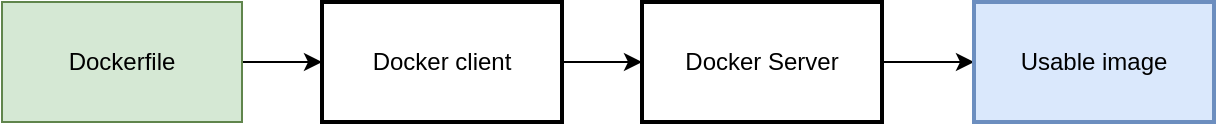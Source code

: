 <mxfile version="15.1.4" type="github" pages="2">
  <diagram id="7I0lRbX3Dxq4n6MsMGDN" name="Dockerfile">
    <mxGraphModel dx="946" dy="621" grid="1" gridSize="10" guides="1" tooltips="1" connect="1" arrows="1" fold="1" page="1" pageScale="1" pageWidth="827" pageHeight="1169" math="0" shadow="0">
      <root>
        <mxCell id="0" />
        <mxCell id="1" parent="0" />
        <mxCell id="sH_PREvyfD_QjX4GF7QG-8" value="" style="edgeStyle=orthogonalEdgeStyle;rounded=0;orthogonalLoop=1;jettySize=auto;html=1;" edge="1" parent="1" source="sH_PREvyfD_QjX4GF7QG-1" target="sH_PREvyfD_QjX4GF7QG-2">
          <mxGeometry relative="1" as="geometry" />
        </mxCell>
        <mxCell id="sH_PREvyfD_QjX4GF7QG-1" value="Dockerfile" style="rounded=0;whiteSpace=wrap;html=1;fillColor=#d5e8d4;strokeColor=#60854C;" vertex="1" parent="1">
          <mxGeometry x="134" y="230" width="120" height="60" as="geometry" />
        </mxCell>
        <mxCell id="sH_PREvyfD_QjX4GF7QG-7" value="" style="edgeStyle=orthogonalEdgeStyle;rounded=0;orthogonalLoop=1;jettySize=auto;html=1;" edge="1" parent="1" source="sH_PREvyfD_QjX4GF7QG-2" target="sH_PREvyfD_QjX4GF7QG-4">
          <mxGeometry relative="1" as="geometry" />
        </mxCell>
        <mxCell id="sH_PREvyfD_QjX4GF7QG-2" value="Docker client" style="rounded=0;whiteSpace=wrap;html=1;strokeWidth=2;" vertex="1" parent="1">
          <mxGeometry x="294" y="230" width="120" height="60" as="geometry" />
        </mxCell>
        <mxCell id="sH_PREvyfD_QjX4GF7QG-6" value="" style="edgeStyle=orthogonalEdgeStyle;rounded=0;orthogonalLoop=1;jettySize=auto;html=1;" edge="1" parent="1" source="sH_PREvyfD_QjX4GF7QG-4" target="sH_PREvyfD_QjX4GF7QG-5">
          <mxGeometry relative="1" as="geometry" />
        </mxCell>
        <mxCell id="sH_PREvyfD_QjX4GF7QG-4" value="Docker Server" style="rounded=0;whiteSpace=wrap;html=1;strokeWidth=2;" vertex="1" parent="1">
          <mxGeometry x="454" y="230" width="120" height="60" as="geometry" />
        </mxCell>
        <mxCell id="sH_PREvyfD_QjX4GF7QG-5" value="Usable image" style="rounded=0;whiteSpace=wrap;html=1;strokeColor=#6c8ebf;strokeWidth=2;fillColor=#dae8fc;" vertex="1" parent="1">
          <mxGeometry x="620" y="230" width="120" height="60" as="geometry" />
        </mxCell>
      </root>
    </mxGraphModel>
  </diagram>
  <diagram id="AOa-6Nbigq6VSyEYWOiv" name="Docker Creation Process">
    <mxGraphModel dx="946" dy="621" grid="1" gridSize="10" guides="1" tooltips="1" connect="1" arrows="1" fold="1" page="1" pageScale="1" pageWidth="827" pageHeight="1169" math="0" shadow="0">
      <root>
        <mxCell id="c_7Bqt_TGWnKe1wfJJC4-0" />
        <mxCell id="c_7Bqt_TGWnKe1wfJJC4-1" parent="c_7Bqt_TGWnKe1wfJJC4-0" />
        <mxCell id="c_7Bqt_TGWnKe1wfJJC4-3" value="" style="rounded=0;whiteSpace=wrap;html=1;strokeColor=#60854C;strokeWidth=2;dashed=1;" vertex="1" parent="c_7Bqt_TGWnKe1wfJJC4-1">
          <mxGeometry x="370" y="90" width="440" height="390" as="geometry" />
        </mxCell>
        <mxCell id="c_7Bqt_TGWnKe1wfJJC4-5" value="CPU" style="rounded=0;whiteSpace=wrap;html=1;strokeColor=#6c8ebf;strokeWidth=2;fillColor=#dae8fc;" vertex="1" parent="c_7Bqt_TGWnKe1wfJJC4-1">
          <mxGeometry x="440" y="360" width="80" height="50" as="geometry" />
        </mxCell>
        <mxCell id="c_7Bqt_TGWnKe1wfJJC4-8" value="DRAM" style="rounded=0;whiteSpace=wrap;html=1;strokeColor=#6c8ebf;strokeWidth=2;fillColor=#dae8fc;" vertex="1" parent="c_7Bqt_TGWnKe1wfJJC4-1">
          <mxGeometry x="530" y="360" width="80" height="50" as="geometry" />
        </mxCell>
        <mxCell id="c_7Bqt_TGWnKe1wfJJC4-9" value="Graphic card" style="rounded=0;whiteSpace=wrap;html=1;strokeColor=#6c8ebf;strokeWidth=2;fillColor=#dae8fc;" vertex="1" parent="c_7Bqt_TGWnKe1wfJJC4-1">
          <mxGeometry x="620" y="360" width="80" height="50" as="geometry" />
        </mxCell>
        <mxCell id="c_7Bqt_TGWnKe1wfJJC4-10" value="" style="rounded=0;whiteSpace=wrap;html=1;strokeColor=#9673a6;strokeWidth=2;fillColor=#e1d5e7;" vertex="1" parent="c_7Bqt_TGWnKe1wfJJC4-1">
          <mxGeometry x="480" y="140" width="60" height="30" as="geometry" />
        </mxCell>
        <mxCell id="c_7Bqt_TGWnKe1wfJJC4-13" value="" style="rounded=0;whiteSpace=wrap;html=1;strokeColor=#60854C;strokeWidth=2;" vertex="1" parent="c_7Bqt_TGWnKe1wfJJC4-1">
          <mxGeometry x="440" y="110" width="220" height="130" as="geometry" />
        </mxCell>
        <mxCell id="c_7Bqt_TGWnKe1wfJJC4-11" value="lib" style="rounded=0;whiteSpace=wrap;html=1;strokeColor=#9673a6;strokeWidth=2;fillColor=#e1d5e7;" vertex="1" parent="c_7Bqt_TGWnKe1wfJJC4-1">
          <mxGeometry x="520" y="120" width="60" height="30" as="geometry" />
        </mxCell>
        <mxCell id="c_7Bqt_TGWnKe1wfJJC4-12" value="var" style="rounded=0;whiteSpace=wrap;html=1;strokeColor=#9673a6;strokeWidth=2;fillColor=#e1d5e7;" vertex="1" parent="c_7Bqt_TGWnKe1wfJJC4-1">
          <mxGeometry x="450" y="120" width="60" height="30" as="geometry" />
        </mxCell>
        <mxCell id="c_7Bqt_TGWnKe1wfJJC4-16" value="usr" style="rounded=0;whiteSpace=wrap;html=1;strokeColor=#9673a6;strokeWidth=2;fillColor=#e1d5e7;" vertex="1" parent="c_7Bqt_TGWnKe1wfJJC4-1">
          <mxGeometry x="590" y="120" width="60" height="30" as="geometry" />
        </mxCell>
        <mxCell id="c_7Bqt_TGWnKe1wfJJC4-17" value="core" style="rounded=0;whiteSpace=wrap;html=1;strokeColor=#9673a6;strokeWidth=2;fillColor=#e1d5e7;" vertex="1" parent="c_7Bqt_TGWnKe1wfJJC4-1">
          <mxGeometry x="450" y="160" width="60" height="30" as="geometry" />
        </mxCell>
        <mxCell id="c_7Bqt_TGWnKe1wfJJC4-19" value="sbin" style="rounded=0;whiteSpace=wrap;html=1;strokeColor=#9673a6;strokeWidth=2;fillColor=#e1d5e7;" vertex="1" parent="c_7Bqt_TGWnKe1wfJJC4-1">
          <mxGeometry x="520" y="160" width="60" height="30" as="geometry" />
        </mxCell>
        <mxCell id="c_7Bqt_TGWnKe1wfJJC4-20" value="home" style="rounded=0;whiteSpace=wrap;html=1;strokeColor=#9673a6;strokeWidth=2;fillColor=#e1d5e7;" vertex="1" parent="c_7Bqt_TGWnKe1wfJJC4-1">
          <mxGeometry x="590" y="160" width="60" height="30" as="geometry" />
        </mxCell>
        <mxCell id="c_7Bqt_TGWnKe1wfJJC4-21" value="Volumes" style="rounded=0;whiteSpace=wrap;html=1;strokeColor=#9673a6;strokeWidth=2;fillColor=#e1d5e7;" vertex="1" parent="c_7Bqt_TGWnKe1wfJJC4-1">
          <mxGeometry x="450" y="200" width="60" height="30" as="geometry" />
        </mxCell>
        <mxCell id="c_7Bqt_TGWnKe1wfJJC4-22" value="System" style="rounded=0;whiteSpace=wrap;html=1;strokeColor=#9673a6;strokeWidth=2;fillColor=#e1d5e7;" vertex="1" parent="c_7Bqt_TGWnKe1wfJJC4-1">
          <mxGeometry x="520" y="200" width="60" height="30" as="geometry" />
        </mxCell>
        <mxCell id="c_7Bqt_TGWnKe1wfJJC4-23" value="???" style="rounded=0;whiteSpace=wrap;html=1;strokeColor=#9673a6;strokeWidth=2;fillColor=#e1d5e7;" vertex="1" parent="c_7Bqt_TGWnKe1wfJJC4-1">
          <mxGeometry x="590" y="200" width="60" height="30" as="geometry" />
        </mxCell>
        <mxCell id="c_7Bqt_TGWnKe1wfJJC4-25" value="System Drivers" style="rounded=0;whiteSpace=wrap;html=1;strokeColor=#d79b00;strokeWidth=2;fillColor=#ffe6cc;" vertex="1" parent="c_7Bqt_TGWnKe1wfJJC4-1">
          <mxGeometry x="440" y="280" width="350" height="40" as="geometry" />
        </mxCell>
        <mxCell id="c_7Bqt_TGWnKe1wfJJC4-32" value="&lt;font style=&quot;font-size: 17px&quot;&gt;Container&lt;/font&gt;" style="text;html=1;strokeColor=none;fillColor=none;align=center;verticalAlign=middle;whiteSpace=wrap;rounded=0;strokeWidth=1;" vertex="1" parent="c_7Bqt_TGWnKe1wfJJC4-1">
          <mxGeometry x="374" y="50" width="76" height="30" as="geometry" />
        </mxCell>
      </root>
    </mxGraphModel>
  </diagram>
</mxfile>
